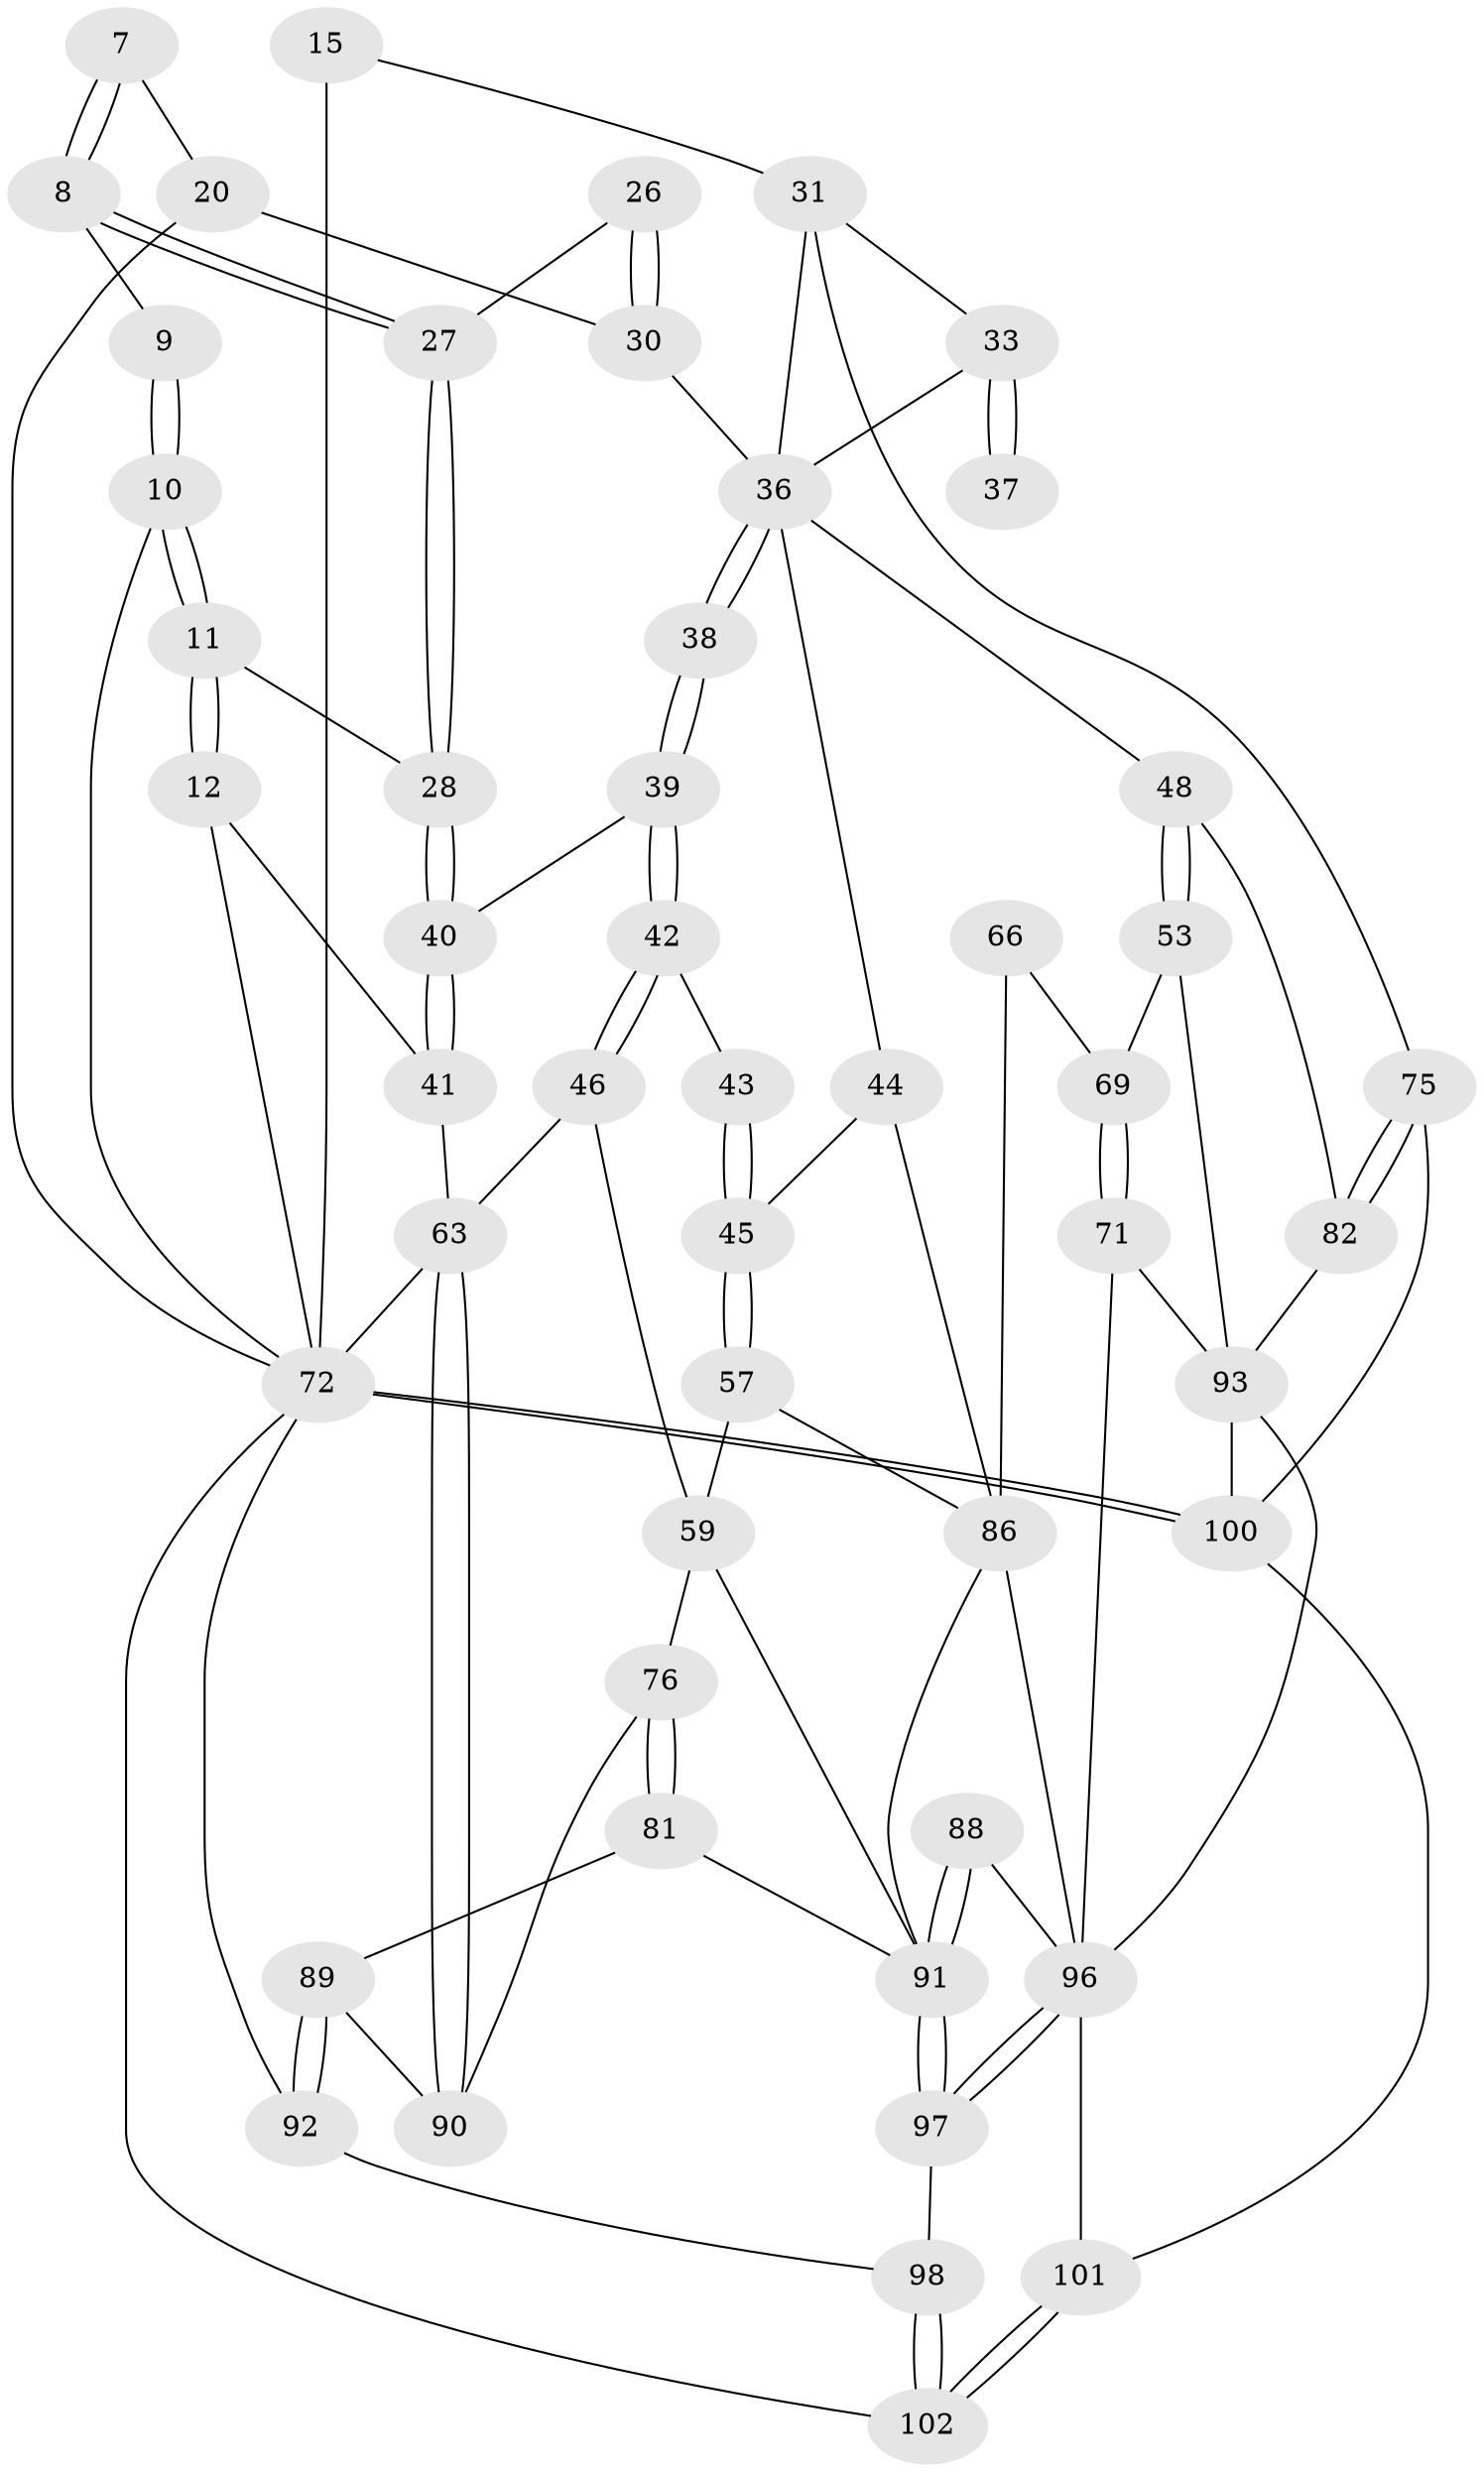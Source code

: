 // original degree distribution, {3: 0.0392156862745098, 5: 0.49019607843137253, 4: 0.22549019607843138, 6: 0.24509803921568626}
// Generated by graph-tools (version 1.1) at 2025/01/03/09/25 05:01:55]
// undirected, 51 vertices, 110 edges
graph export_dot {
graph [start="1"]
  node [color=gray90,style=filled];
  7 [pos="+0.3861505790732909+0.11902773982027923"];
  8 [pos="+0.3775043992660578+0.12538155840583645"];
  9 [pos="+0.3104257391538429+0.09974300042251938",super="+6"];
  10 [pos="+0.22370571559747976+0.10461185421877751",super="+5"];
  11 [pos="+0.21932684890830917+0.10985391987355814"];
  12 [pos="+0+0.16845526275443667"];
  15 [pos="+1+0",super="+14"];
  20 [pos="+0.4766726809288811+0.0794593477243105",super="+2"];
  26 [pos="+0.5216565104525711+0.24444367935860306"];
  27 [pos="+0.33645207330455834+0.267421988855642"];
  28 [pos="+0.30963245462148037+0.2859906481286391"];
  30 [pos="+0.5571469690493916+0.2745260899500169",super="+18+19"];
  31 [pos="+1+0.2959525109852748",super="+22"];
  33 [pos="+0.7694833041313287+0.32681378520002",super="+24+32"];
  36 [pos="+0.6094933212340731+0.3619175081738383",super="+35+29+25+17+34"];
  37 [pos="+0.9672703139660279+0.33665818857488133"];
  38 [pos="+0.4604058337360724+0.38915430417252284"];
  39 [pos="+0.2983210811117242+0.340256332716485"];
  40 [pos="+0.2926171980892411+0.3188500547860231"];
  41 [pos="+0+0.2675453211230143"];
  42 [pos="+0.2919738284465928+0.42185403230079316"];
  43 [pos="+0.43145417544954573+0.4522481354965065"];
  44 [pos="+0.5664052599411884+0.45646663300607804"];
  45 [pos="+0.45076991454588095+0.5022936236028896"];
  46 [pos="+0.27456876538268876+0.4860495945601114"];
  48 [pos="+0.7031950058076091+0.4659429301675948"];
  53 [pos="+0.7176833315544479+0.5362599770507803"];
  57 [pos="+0.4115006329365907+0.5588479940110764"];
  59 [pos="+0.278602890860198+0.5134918123758933",super="+58"];
  63 [pos="+0+0.824433729816117",super="+62"];
  66 [pos="+0.5276580202617006+0.6502772276118014",super="+55"];
  69 [pos="+0.6522819338154846+0.6629945584883732",super="+54"];
  71 [pos="+0.7036267635524229+0.7067851596280382"];
  72 [pos="+1+1",super="+65+13"];
  75 [pos="+1+0.9771426653060552",super="+50"];
  76 [pos="+0.062192636344796555+0.5861611203519331"];
  81 [pos="+0.2511654364701262+0.7112963957541343"];
  82 [pos="+0.9357774734780113+0.7104209172391514",super="+52"];
  86 [pos="+0.5379715664401205+0.7453995154348718",super="+68+60+56"];
  88 [pos="+0.4396913774923353+0.7488653659215995"];
  89 [pos="+0.15008631775280834+0.748997949948329"];
  90 [pos="+0.12798932314754108+0.7398430965071404",super="+77"];
  91 [pos="+0.3005289252074302+0.8283746842633407",super="+80+79"];
  92 [pos="+0.052105665208624426+0.9249039629465761"];
  93 [pos="+0.8010554432907633+0.8102554575702763",super="+84+70"];
  96 [pos="+0.4648731406556644+0.9468011728063539",super="+87+95"];
  97 [pos="+0.3005332166564263+0.8284038968599654"];
  98 [pos="+0.28312626746593494+0.8437722345331177"];
  100 [pos="+0.5685145663864307+1",super="+99"];
  101 [pos="+0.5456601346553276+1"];
  102 [pos="+0.1352457758548518+1"];
  7 -- 8;
  7 -- 8;
  7 -- 20 [weight=2];
  8 -- 9;
  8 -- 27;
  8 -- 27;
  9 -- 10 [weight=2];
  9 -- 10;
  10 -- 11;
  10 -- 11;
  10 -- 72;
  11 -- 12;
  11 -- 12;
  11 -- 28;
  12 -- 41;
  12 -- 72;
  15 -- 72 [weight=3];
  15 -- 31 [weight=2];
  20 -- 30;
  20 -- 72;
  26 -- 27;
  26 -- 30 [weight=2];
  26 -- 30;
  27 -- 28;
  27 -- 28;
  28 -- 40;
  28 -- 40;
  30 -- 36 [weight=2];
  31 -- 33 [weight=2];
  31 -- 75;
  31 -- 36;
  33 -- 37 [weight=2];
  33 -- 37;
  33 -- 36 [weight=2];
  36 -- 38;
  36 -- 38;
  36 -- 44;
  36 -- 48;
  38 -- 39;
  38 -- 39;
  39 -- 40;
  39 -- 42;
  39 -- 42;
  40 -- 41;
  40 -- 41;
  41 -- 63;
  42 -- 43;
  42 -- 46;
  42 -- 46;
  43 -- 45;
  43 -- 45;
  44 -- 45;
  44 -- 86;
  45 -- 57;
  45 -- 57;
  46 -- 59;
  46 -- 63;
  48 -- 53;
  48 -- 53;
  48 -- 82;
  53 -- 93;
  53 -- 69;
  57 -- 59;
  57 -- 86;
  59 -- 76;
  59 -- 91;
  63 -- 90 [weight=2];
  63 -- 90;
  63 -- 72;
  66 -- 69 [weight=2];
  66 -- 86 [weight=2];
  69 -- 71;
  69 -- 71;
  71 -- 93;
  71 -- 96;
  72 -- 100 [weight=2];
  72 -- 100;
  72 -- 102;
  72 -- 92;
  75 -- 82 [weight=2];
  75 -- 82;
  75 -- 100;
  76 -- 81;
  76 -- 81;
  76 -- 90;
  81 -- 89;
  81 -- 91;
  82 -- 93 [weight=2];
  86 -- 91;
  86 -- 96 [weight=2];
  88 -- 91 [weight=2];
  88 -- 91;
  88 -- 96;
  89 -- 90;
  89 -- 92;
  89 -- 92;
  91 -- 97;
  91 -- 97;
  92 -- 98;
  93 -- 100 [weight=2];
  93 -- 96;
  96 -- 97;
  96 -- 97;
  96 -- 101;
  97 -- 98;
  98 -- 102;
  98 -- 102;
  100 -- 101;
  101 -- 102;
  101 -- 102;
}
